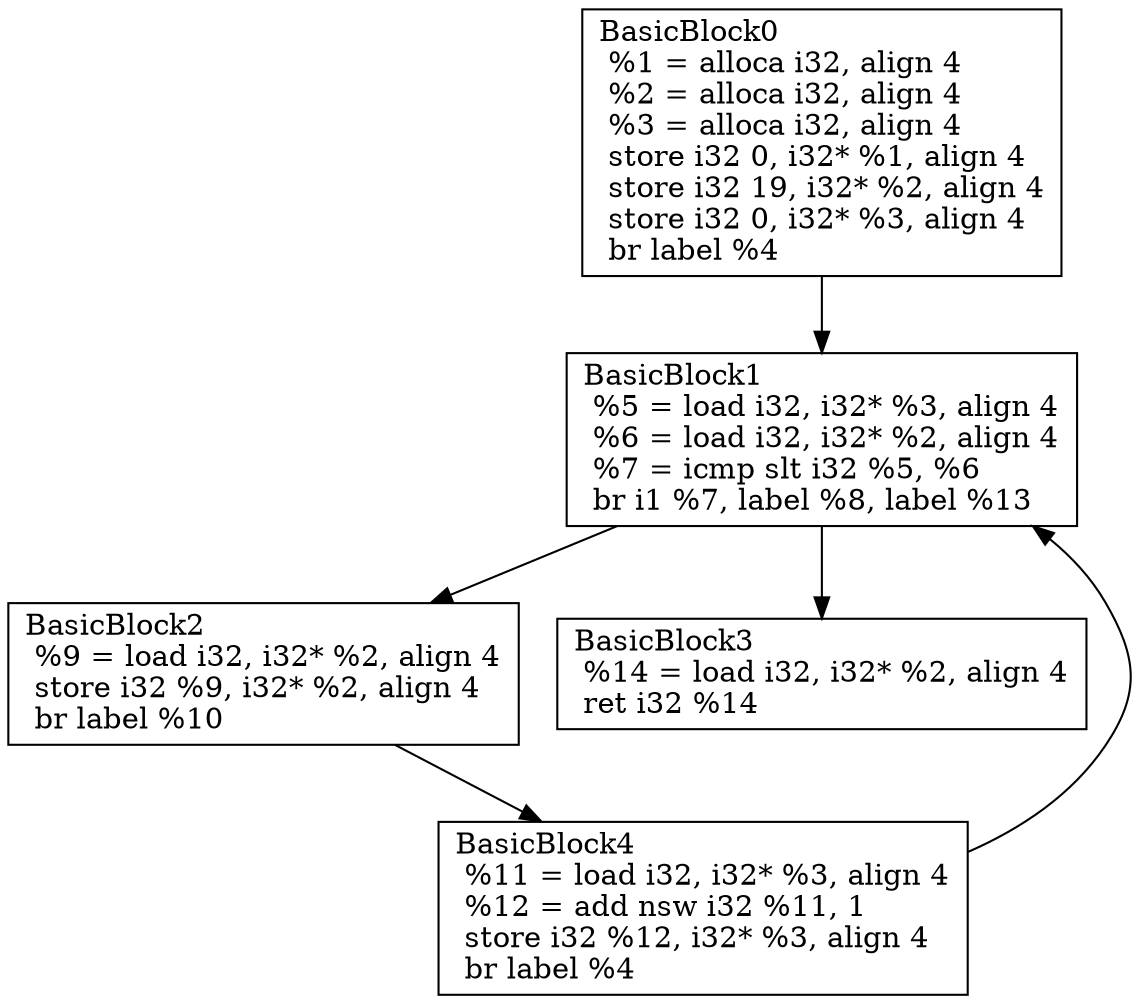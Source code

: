 digraph main {
	0[shape=record, label = " BasicBlock0\l

	  %1 = alloca i32, align 4\l
	  %2 = alloca i32, align 4\l
	  %3 = alloca i32, align 4\l
	  store i32 0, i32* %1, align 4\l
	  store i32 19, i32* %2, align 4\l
	  store i32 0, i32* %3, align 4\l
	  br label %4\l
"];	1[shape=record, label = " BasicBlock1\l

	  %5 = load i32, i32* %3, align 4\l
	  %6 = load i32, i32* %2, align 4\l
	  %7 = icmp slt i32 %5, %6\l
	  br i1 %7, label %8, label %13\l
"];	0->1;
	2[shape=record, label = " BasicBlock2\l

	  %9 = load i32, i32* %2, align 4\l
	  store i32 %9, i32* %2, align 4\l
	  br label %10\l
"];	1->2;
	3[shape=record, label = " BasicBlock3\l

	  %14 = load i32, i32* %2, align 4\l
	  ret i32 %14\l
"];	1->3;
	4[shape=record, label = " BasicBlock4\l

	  %11 = load i32, i32* %3, align 4\l
	  %12 = add nsw i32 %11, 1\l
	  store i32 %12, i32* %3, align 4\l
	  br label %4\l
"];	2->4;
	4->1;
}